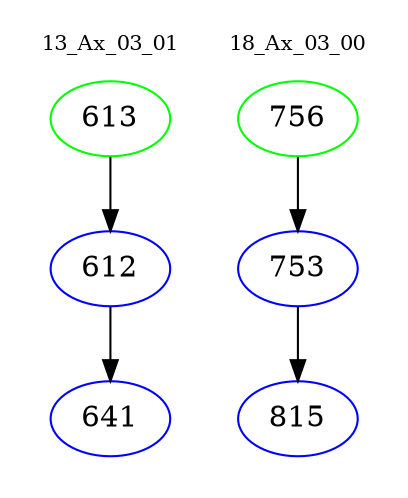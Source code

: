 digraph{
subgraph cluster_0 {
color = white
label = "13_Ax_03_01";
fontsize=10;
T0_613 [label="613", color="green"]
T0_613 -> T0_612 [color="black"]
T0_612 [label="612", color="blue"]
T0_612 -> T0_641 [color="black"]
T0_641 [label="641", color="blue"]
}
subgraph cluster_1 {
color = white
label = "18_Ax_03_00";
fontsize=10;
T1_756 [label="756", color="green"]
T1_756 -> T1_753 [color="black"]
T1_753 [label="753", color="blue"]
T1_753 -> T1_815 [color="black"]
T1_815 [label="815", color="blue"]
}
}
